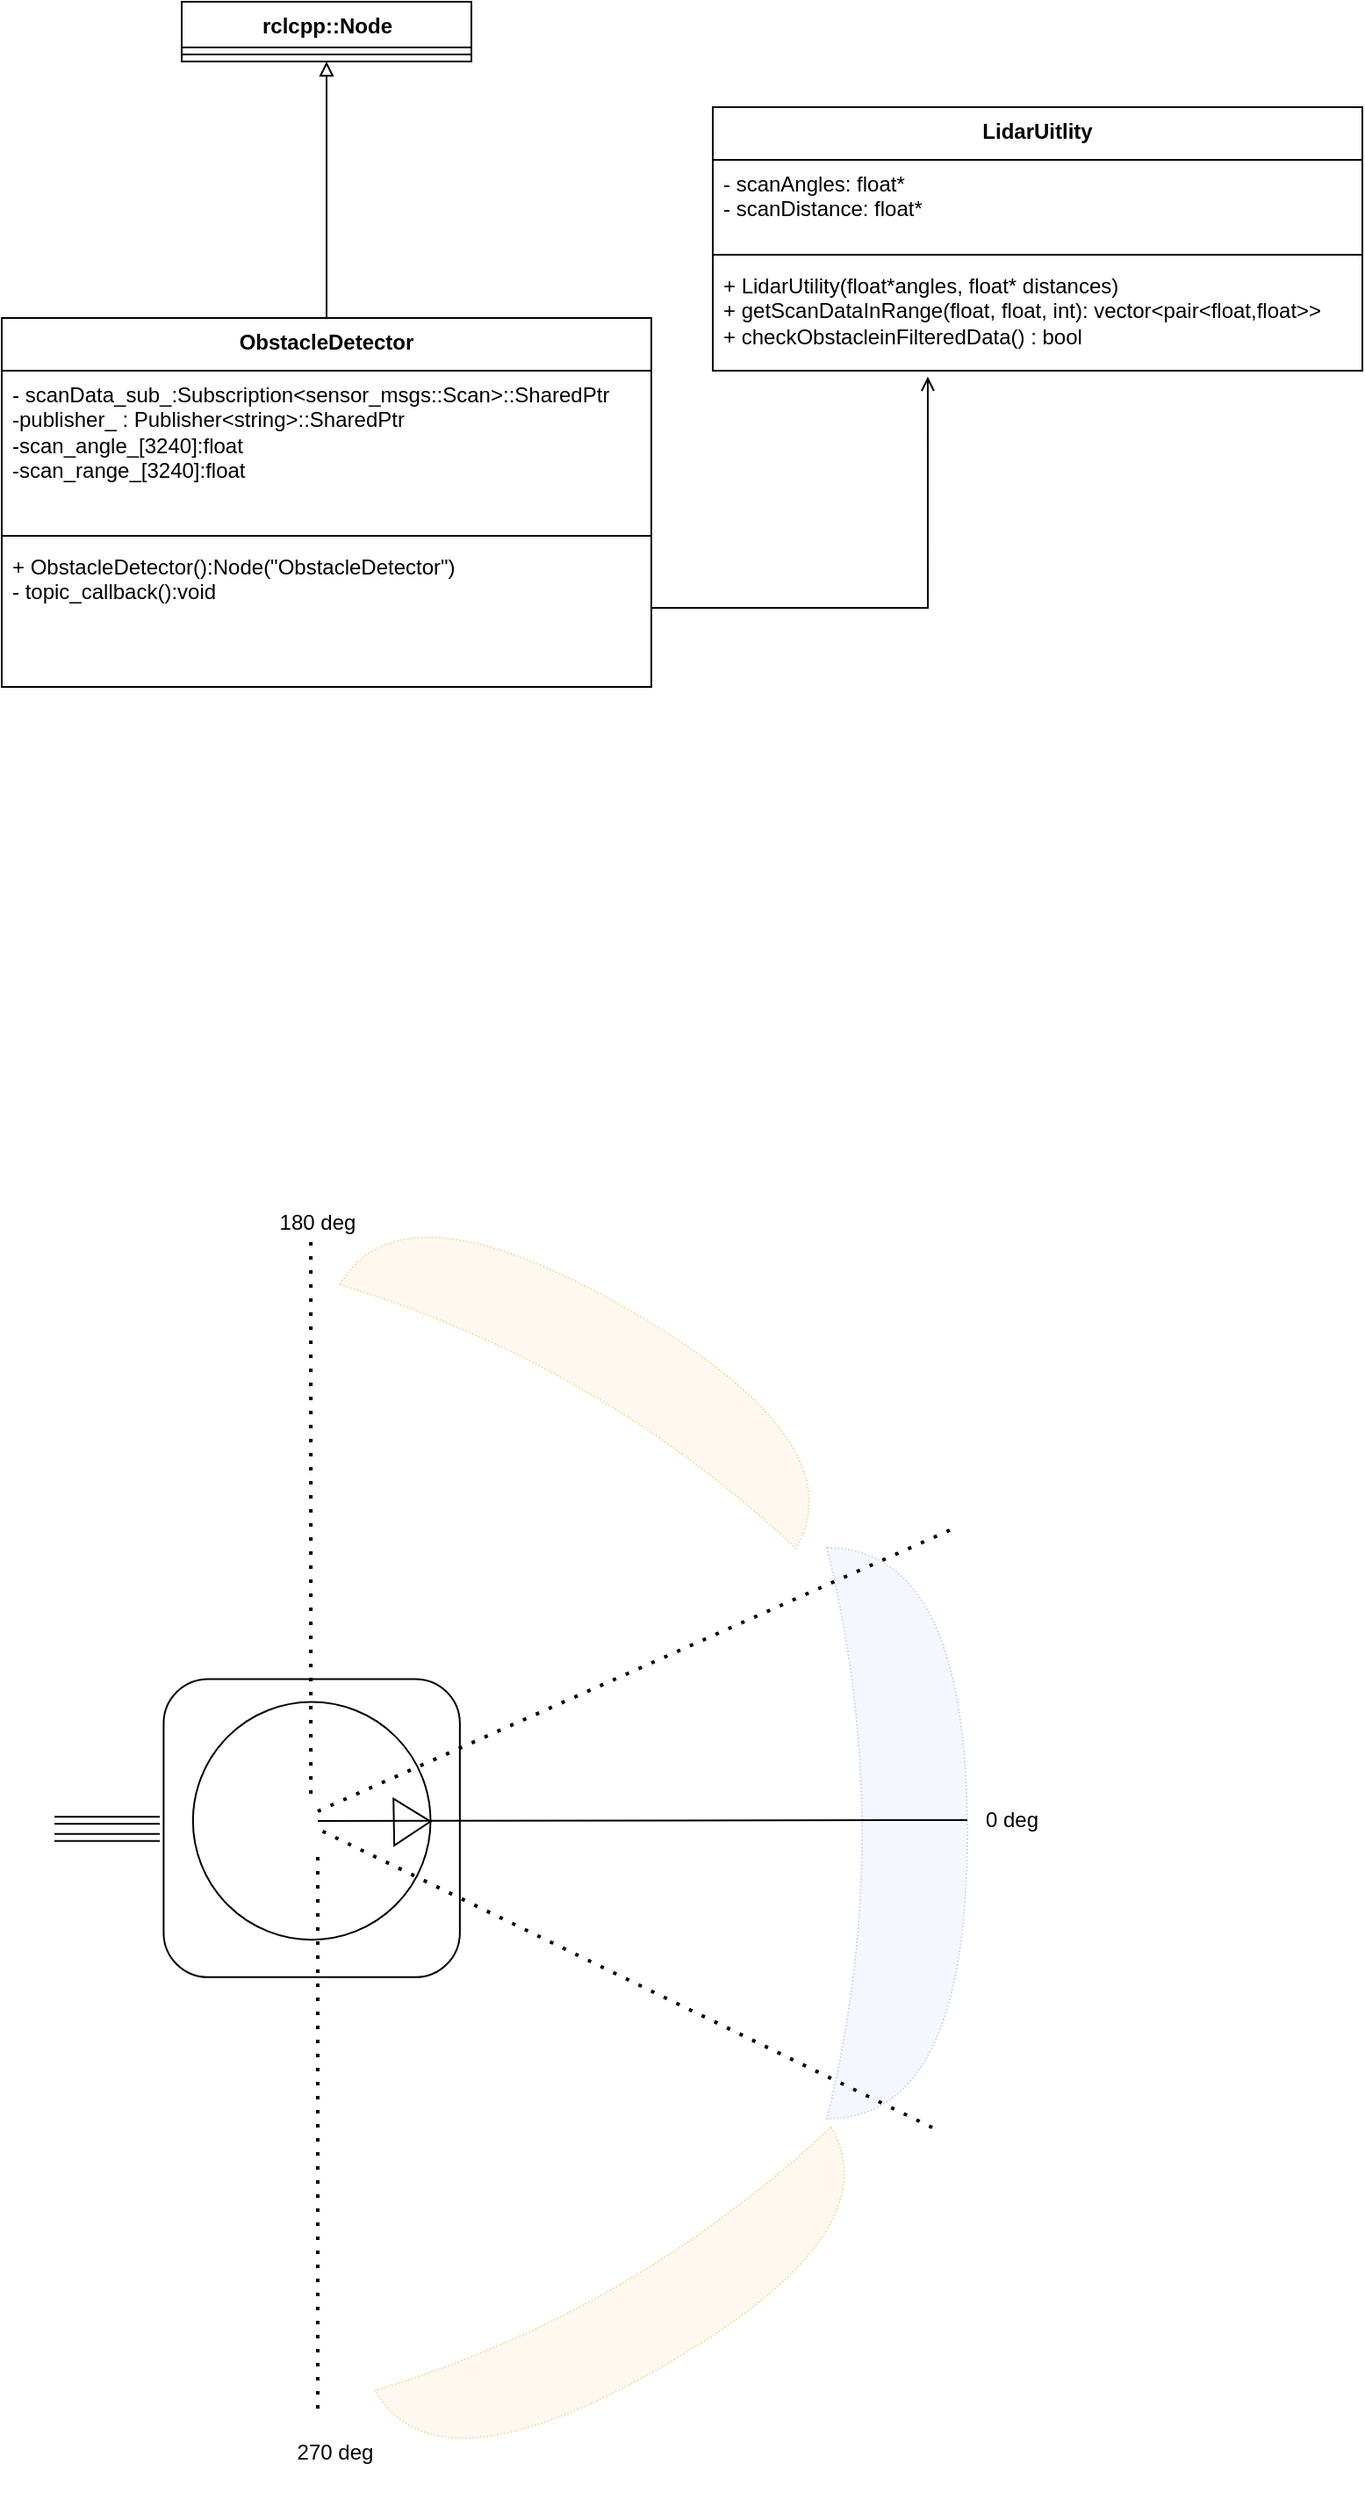 <mxfile version="24.3.1" type="github">
  <diagram name="Page-1" id="tyBKA0bGHe00-OdEZXyO">
    <mxGraphModel dx="1509" dy="733" grid="1" gridSize="10" guides="1" tooltips="1" connect="1" arrows="1" fold="1" page="1" pageScale="1" pageWidth="850" pageHeight="1100" math="0" shadow="0">
      <root>
        <mxCell id="0" />
        <mxCell id="1" parent="0" />
        <mxCell id="SqqnAchxINfKB3lGnBOW-22" value="" style="shape=xor;whiteSpace=wrap;html=1;shadow=0;dashed=1;dashPattern=1 1;fillColor=#dae8fc;strokeColor=#6c8ebf;opacity=30;" vertex="1" parent="1">
          <mxGeometry x="470" y="1200" width="80" height="325" as="geometry" />
        </mxCell>
        <mxCell id="Gb5lMUTHjq_DXmy-1-ze-2" value="rclcpp::Node" style="swimlane;fontStyle=1;align=center;verticalAlign=top;childLayout=stackLayout;horizontal=1;startSize=26;horizontalStack=0;resizeParent=1;resizeParentMax=0;resizeLast=0;collapsible=1;marginBottom=0;whiteSpace=wrap;html=1;" parent="1" vertex="1">
          <mxGeometry x="102.5" y="320" width="165" height="34" as="geometry" />
        </mxCell>
        <mxCell id="Gb5lMUTHjq_DXmy-1-ze-3" value="" style="line;strokeWidth=1;fillColor=none;align=left;verticalAlign=middle;spacingTop=-1;spacingLeft=3;spacingRight=3;rotatable=0;labelPosition=right;points=[];portConstraint=eastwest;strokeColor=inherit;" parent="Gb5lMUTHjq_DXmy-1-ze-2" vertex="1">
          <mxGeometry y="26" width="165" height="8" as="geometry" />
        </mxCell>
        <mxCell id="Gb5lMUTHjq_DXmy-1-ze-5" value="LidarUitlity" style="swimlane;fontStyle=1;align=center;verticalAlign=top;childLayout=stackLayout;horizontal=1;startSize=30;horizontalStack=0;resizeParent=1;resizeParentMax=0;resizeLast=0;collapsible=1;marginBottom=0;whiteSpace=wrap;html=1;" parent="1" vertex="1">
          <mxGeometry x="405" y="380" width="370" height="150" as="geometry" />
        </mxCell>
        <mxCell id="Gb5lMUTHjq_DXmy-1-ze-6" value="&lt;div&gt;- scanAngles: float*&lt;/div&gt;&lt;div&gt;- scanDistance: float*&lt;br&gt;&lt;/div&gt;" style="text;strokeColor=none;fillColor=none;align=left;verticalAlign=top;spacingLeft=4;spacingRight=4;overflow=hidden;rotatable=0;points=[[0,0.5],[1,0.5]];portConstraint=eastwest;whiteSpace=wrap;html=1;" parent="Gb5lMUTHjq_DXmy-1-ze-5" vertex="1">
          <mxGeometry y="30" width="370" height="50" as="geometry" />
        </mxCell>
        <mxCell id="Gb5lMUTHjq_DXmy-1-ze-7" value="" style="line;strokeWidth=1;fillColor=none;align=left;verticalAlign=middle;spacingTop=-1;spacingLeft=3;spacingRight=3;rotatable=0;labelPosition=right;points=[];portConstraint=eastwest;strokeColor=inherit;" parent="Gb5lMUTHjq_DXmy-1-ze-5" vertex="1">
          <mxGeometry y="80" width="370" height="8" as="geometry" />
        </mxCell>
        <mxCell id="Gb5lMUTHjq_DXmy-1-ze-8" value="&lt;div&gt;+ LidarUtility(float*angles, float* distances)&lt;br&gt;&lt;/div&gt;&lt;div&gt;+ getScanDataInRange(float, float, int): vector&amp;lt;pair&amp;lt;float,float&amp;gt;&amp;gt;&lt;br&gt;&lt;/div&gt;&lt;div&gt;+ checkObstacleinFilteredData() : bool&lt;br&gt;&lt;/div&gt;" style="text;strokeColor=none;fillColor=none;align=left;verticalAlign=top;spacingLeft=4;spacingRight=4;overflow=hidden;rotatable=0;points=[[0,0.5],[1,0.5]];portConstraint=eastwest;whiteSpace=wrap;html=1;" parent="Gb5lMUTHjq_DXmy-1-ze-5" vertex="1">
          <mxGeometry y="88" width="370" height="62" as="geometry" />
        </mxCell>
        <mxCell id="qjejY537604e-5QMQ8SS-2" style="edgeStyle=orthogonalEdgeStyle;rounded=0;orthogonalLoop=1;jettySize=auto;html=1;entryX=0.5;entryY=1;entryDx=0;entryDy=0;endArrow=block;endFill=0;" parent="1" source="Gb5lMUTHjq_DXmy-1-ze-15" target="Gb5lMUTHjq_DXmy-1-ze-2" edge="1">
          <mxGeometry relative="1" as="geometry" />
        </mxCell>
        <mxCell id="Gb5lMUTHjq_DXmy-1-ze-15" value="ObstacleDetector" style="swimlane;fontStyle=1;align=center;verticalAlign=top;childLayout=stackLayout;horizontal=1;startSize=30;horizontalStack=0;resizeParent=1;resizeParentMax=0;resizeLast=0;collapsible=1;marginBottom=0;whiteSpace=wrap;html=1;" parent="1" vertex="1">
          <mxGeometry y="500" width="370" height="210" as="geometry" />
        </mxCell>
        <mxCell id="Gb5lMUTHjq_DXmy-1-ze-16" value="- scanData_sub_:Subscription&amp;lt;sensor_msgs::Scan&amp;gt;::SharedPtr&lt;br&gt;&lt;div&gt;-publisher_ : Publisher&amp;lt;string&amp;gt;::SharedPtr&lt;/div&gt;&lt;div&gt;-scan_angle_[3240]:float&lt;/div&gt;&lt;div&gt;-scan_range_[3240]:float&lt;br&gt;&lt;/div&gt;" style="text;strokeColor=none;fillColor=none;align=left;verticalAlign=top;spacingLeft=4;spacingRight=4;overflow=hidden;rotatable=0;points=[[0,0.5],[1,0.5]];portConstraint=eastwest;whiteSpace=wrap;html=1;" parent="Gb5lMUTHjq_DXmy-1-ze-15" vertex="1">
          <mxGeometry y="30" width="370" height="90" as="geometry" />
        </mxCell>
        <mxCell id="Gb5lMUTHjq_DXmy-1-ze-17" value="" style="line;strokeWidth=1;fillColor=none;align=left;verticalAlign=middle;spacingTop=-1;spacingLeft=3;spacingRight=3;rotatable=0;labelPosition=right;points=[];portConstraint=eastwest;strokeColor=inherit;" parent="Gb5lMUTHjq_DXmy-1-ze-15" vertex="1">
          <mxGeometry y="120" width="370" height="8" as="geometry" />
        </mxCell>
        <mxCell id="Gb5lMUTHjq_DXmy-1-ze-18" value="&lt;div&gt;+ ObstacleDetector():Node(&quot;ObstacleDetector&quot;)&lt;br&gt;&lt;/div&gt;&lt;div&gt;- topic_callback():void&lt;br&gt;&lt;/div&gt;" style="text;strokeColor=none;fillColor=none;align=left;verticalAlign=top;spacingLeft=4;spacingRight=4;overflow=hidden;rotatable=0;points=[[0,0.5],[1,0.5]];portConstraint=eastwest;whiteSpace=wrap;html=1;" parent="Gb5lMUTHjq_DXmy-1-ze-15" vertex="1">
          <mxGeometry y="128" width="370" height="82" as="geometry" />
        </mxCell>
        <mxCell id="Gb5lMUTHjq_DXmy-1-ze-21" style="edgeStyle=orthogonalEdgeStyle;rounded=0;orthogonalLoop=1;jettySize=auto;html=1;endArrow=open;endFill=0;entryX=0.331;entryY=1.054;entryDx=0;entryDy=0;entryPerimeter=0;" parent="1" source="Gb5lMUTHjq_DXmy-1-ze-15" target="Gb5lMUTHjq_DXmy-1-ze-8" edge="1">
          <mxGeometry relative="1" as="geometry">
            <mxPoint x="527" y="560" as="targetPoint" />
            <Array as="points">
              <mxPoint x="527" y="665" />
            </Array>
          </mxGeometry>
        </mxCell>
        <mxCell id="SqqnAchxINfKB3lGnBOW-9" value="" style="group" vertex="1" connectable="0" parent="1">
          <mxGeometry x="30" y="1290" width="248.7" height="163.81" as="geometry" />
        </mxCell>
        <mxCell id="SqqnAchxINfKB3lGnBOW-3" value="" style="group;rotation=-180;" vertex="1" connectable="0" parent="SqqnAchxINfKB3lGnBOW-9">
          <mxGeometry x="90" width="158.7" height="163.81" as="geometry" />
        </mxCell>
        <mxCell id="SqqnAchxINfKB3lGnBOW-8" value="" style="rounded=1;whiteSpace=wrap;html=1;" vertex="1" parent="SqqnAchxINfKB3lGnBOW-3">
          <mxGeometry x="-27.797" y="-15.259" width="168.735" height="169.644" as="geometry" />
        </mxCell>
        <mxCell id="SqqnAchxINfKB3lGnBOW-1" value="" style="ellipse;whiteSpace=wrap;html=1;aspect=fixed;rotation=-270;" vertex="1" parent="SqqnAchxINfKB3lGnBOW-3">
          <mxGeometry x="-11.091" y="-2.24" width="135.327" height="135.327" as="geometry" />
        </mxCell>
        <mxCell id="SqqnAchxINfKB3lGnBOW-2" value="" style="triangle;whiteSpace=wrap;html=1;rotation=-361;" vertex="1" parent="SqqnAchxINfKB3lGnBOW-3">
          <mxGeometry x="103.344" y="52.671" width="20.896" height="26.611" as="geometry" />
        </mxCell>
        <mxCell id="SqqnAchxINfKB3lGnBOW-11" value="" style="endArrow=none;html=1;rounded=0;" edge="1" parent="SqqnAchxINfKB3lGnBOW-3">
          <mxGeometry width="50" height="50" relative="1" as="geometry">
            <mxPoint x="60" y="65.45" as="sourcePoint" />
            <mxPoint x="430" y="65" as="targetPoint" />
          </mxGeometry>
        </mxCell>
        <mxCell id="SqqnAchxINfKB3lGnBOW-7" value="" style="group" vertex="1" connectable="0" parent="SqqnAchxINfKB3lGnBOW-9">
          <mxGeometry y="65.09" width="60" height="9.82" as="geometry" />
        </mxCell>
        <mxCell id="SqqnAchxINfKB3lGnBOW-5" value="" style="shape=link;html=1;rounded=0;" edge="1" parent="SqqnAchxINfKB3lGnBOW-7">
          <mxGeometry width="100" relative="1" as="geometry">
            <mxPoint as="sourcePoint" />
            <mxPoint x="60" as="targetPoint" />
          </mxGeometry>
        </mxCell>
        <mxCell id="SqqnAchxINfKB3lGnBOW-6" value="" style="shape=link;html=1;rounded=0;" edge="1" parent="SqqnAchxINfKB3lGnBOW-7">
          <mxGeometry width="100" relative="1" as="geometry">
            <mxPoint y="9.82" as="sourcePoint" />
            <mxPoint x="60" y="9.82" as="targetPoint" />
          </mxGeometry>
        </mxCell>
        <mxCell id="SqqnAchxINfKB3lGnBOW-10" value="" style="endArrow=none;dashed=1;html=1;dashPattern=1 3;strokeWidth=2;rounded=0;" edge="1" parent="1">
          <mxGeometry width="50" height="50" relative="1" as="geometry">
            <mxPoint x="176.05" y="1340" as="sourcePoint" />
            <mxPoint x="176.05" y="1020" as="targetPoint" />
          </mxGeometry>
        </mxCell>
        <mxCell id="SqqnAchxINfKB3lGnBOW-16" value="" style="endArrow=none;dashed=1;html=1;dashPattern=1 3;strokeWidth=2;rounded=0;" edge="1" parent="1">
          <mxGeometry width="50" height="50" relative="1" as="geometry">
            <mxPoint x="180" y="1690" as="sourcePoint" />
            <mxPoint x="180" y="1370" as="targetPoint" />
          </mxGeometry>
        </mxCell>
        <mxCell id="SqqnAchxINfKB3lGnBOW-17" value="" style="endArrow=none;dashed=1;html=1;dashPattern=1 3;strokeWidth=2;rounded=0;" edge="1" parent="1">
          <mxGeometry width="50" height="50" relative="1" as="geometry">
            <mxPoint x="530" y="1530" as="sourcePoint" />
            <mxPoint x="180" y="1360" as="targetPoint" />
          </mxGeometry>
        </mxCell>
        <mxCell id="SqqnAchxINfKB3lGnBOW-18" value="" style="endArrow=none;dashed=1;html=1;dashPattern=1 3;strokeWidth=2;rounded=0;" edge="1" parent="1">
          <mxGeometry width="50" height="50" relative="1" as="geometry">
            <mxPoint x="540" y="1190" as="sourcePoint" />
            <mxPoint x="180" y="1350" as="targetPoint" />
          </mxGeometry>
        </mxCell>
        <mxCell id="SqqnAchxINfKB3lGnBOW-19" value="0 deg" style="text;html=1;align=center;verticalAlign=middle;resizable=0;points=[];autosize=1;strokeColor=none;fillColor=none;" vertex="1" parent="1">
          <mxGeometry x="550" y="1340" width="50" height="30" as="geometry" />
        </mxCell>
        <mxCell id="SqqnAchxINfKB3lGnBOW-20" value="180 deg" style="text;html=1;align=center;verticalAlign=middle;whiteSpace=wrap;rounded=0;" vertex="1" parent="1">
          <mxGeometry x="150" y="1000" width="60" height="30" as="geometry" />
        </mxCell>
        <mxCell id="SqqnAchxINfKB3lGnBOW-21" value="270 deg" style="text;html=1;align=center;verticalAlign=middle;whiteSpace=wrap;rounded=0;" vertex="1" parent="1">
          <mxGeometry x="160" y="1700" width="60" height="30" as="geometry" />
        </mxCell>
        <mxCell id="SqqnAchxINfKB3lGnBOW-23" value="" style="shape=xor;whiteSpace=wrap;html=1;shadow=0;dashed=1;dashPattern=1 1;fillColor=#ffe6cc;strokeColor=#d79b00;opacity=30;direction=south;rotation=-150;" vertex="1" parent="1">
          <mxGeometry x="190" y="1060" width="300" height="70" as="geometry" />
        </mxCell>
        <mxCell id="SqqnAchxINfKB3lGnBOW-24" value="" style="shape=xor;whiteSpace=wrap;html=1;shadow=0;dashed=1;dashPattern=1 1;fillColor=#ffe6cc;strokeColor=#d79b00;opacity=30;direction=south;rotation=-30;" vertex="1" parent="1">
          <mxGeometry x="210" y="1600" width="300" height="70" as="geometry" />
        </mxCell>
      </root>
    </mxGraphModel>
  </diagram>
</mxfile>
